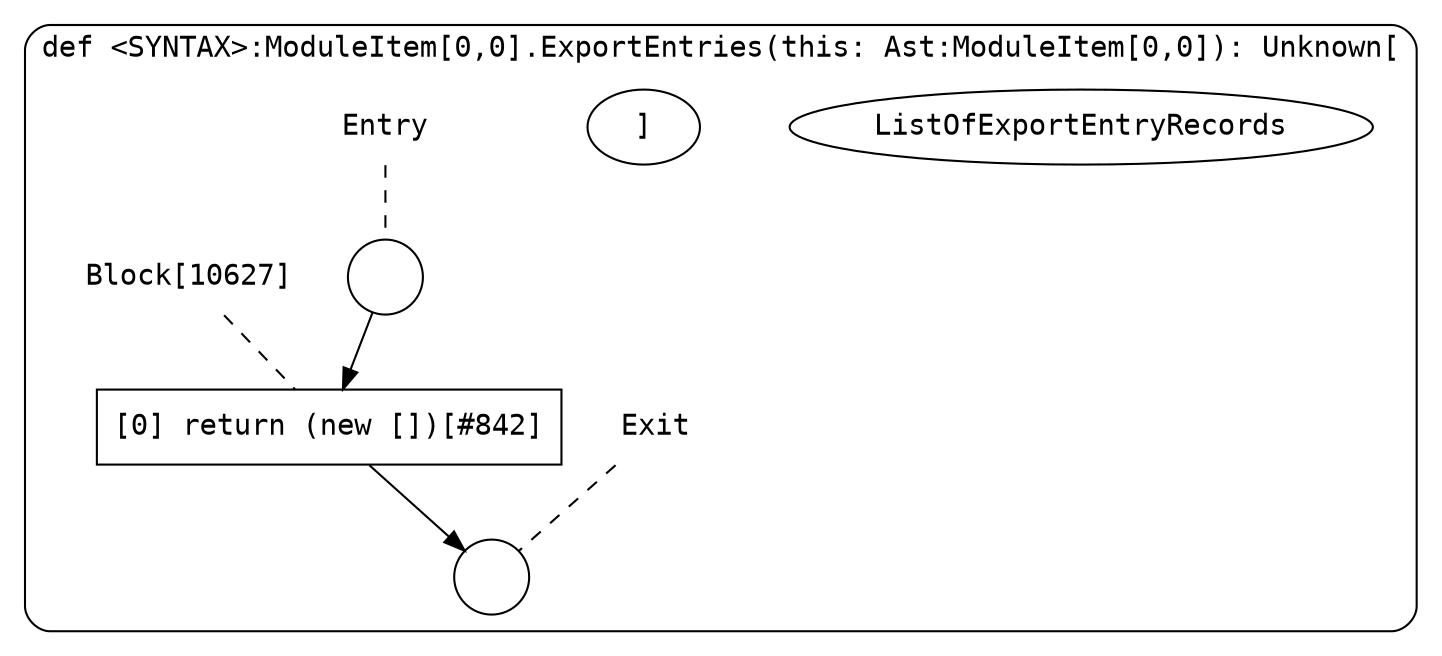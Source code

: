 digraph {
  graph [fontname = "Consolas"]
  node [fontname = "Consolas"]
  edge [fontname = "Consolas"]
  subgraph cluster1955 {
    label = "def <SYNTAX>:ModuleItem[0,0].ExportEntries(this: Ast:ModuleItem[0,0]): Unknown["ListOfExportEntryRecords"]"
    style = rounded
    cluster1955_entry_name [shape=none, label=<<font color="black">Entry</font>>]
    cluster1955_entry_name -> cluster1955_entry [arrowhead=none, color="black", style=dashed]
    cluster1955_entry [shape=circle label=" " color="black" fillcolor="white" style=filled]
    cluster1955_entry -> node10627 [color="black"]
    cluster1955_exit_name [shape=none, label=<<font color="black">Exit</font>>]
    cluster1955_exit_name -> cluster1955_exit [arrowhead=none, color="black", style=dashed]
    cluster1955_exit [shape=circle label=" " color="black" fillcolor="white" style=filled]
    node10627_name [shape=none, label=<<font color="black">Block[10627]</font>>]
    node10627_name -> node10627 [arrowhead=none, color="black", style=dashed]
    node10627 [shape=box, label=<<font color="black">[0] return (new [])[#842]<BR ALIGN="LEFT"/></font>> color="black" fillcolor="white", style=filled]
    node10627 -> cluster1955_exit [color="black"]
  }
}